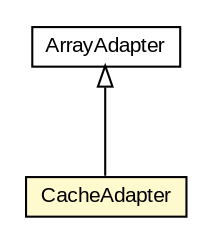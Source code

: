 #!/usr/local/bin/dot
#
# Class diagram 
# Generated by UMLGraph version R5_6-24-gf6e263 (http://www.umlgraph.org/)
#

digraph G {
	edge [fontname="arial",fontsize=10,labelfontname="arial",labelfontsize=10];
	node [fontname="arial",fontsize=10,shape=plaintext];
	nodesep=0.25;
	ranksep=0.5;
	// org.osmdroid.debug.browser.CacheAdapter
	c32014 [label=<<table title="org.osmdroid.debug.browser.CacheAdapter" border="0" cellborder="1" cellspacing="0" cellpadding="2" port="p" bgcolor="lemonChiffon" href="./CacheAdapter.html">
		<tr><td><table border="0" cellspacing="0" cellpadding="1">
<tr><td align="center" balign="center"> CacheAdapter </td></tr>
		</table></td></tr>
		</table>>, URL="./CacheAdapter.html", fontname="arial", fontcolor="black", fontsize=10.0];
	//org.osmdroid.debug.browser.CacheAdapter extends ArrayAdapter
	c32347:p -> c32014:p [dir=back,arrowtail=empty];
	// ArrayAdapter
	c32347[label=<<table title="ArrayAdapter" border="0" cellborder="1" cellspacing="0" cellpadding="2" port="p" href="http://java.sun.com/j2se/1.4.2/docs/api//ArrayAdapter.html">
		<tr><td><table border="0" cellspacing="0" cellpadding="1">
<tr><td align="center" balign="center"> ArrayAdapter </td></tr>
		</table></td></tr>
		</table>>, fontname="arial", fontcolor="black", fontsize=10.0];
}


